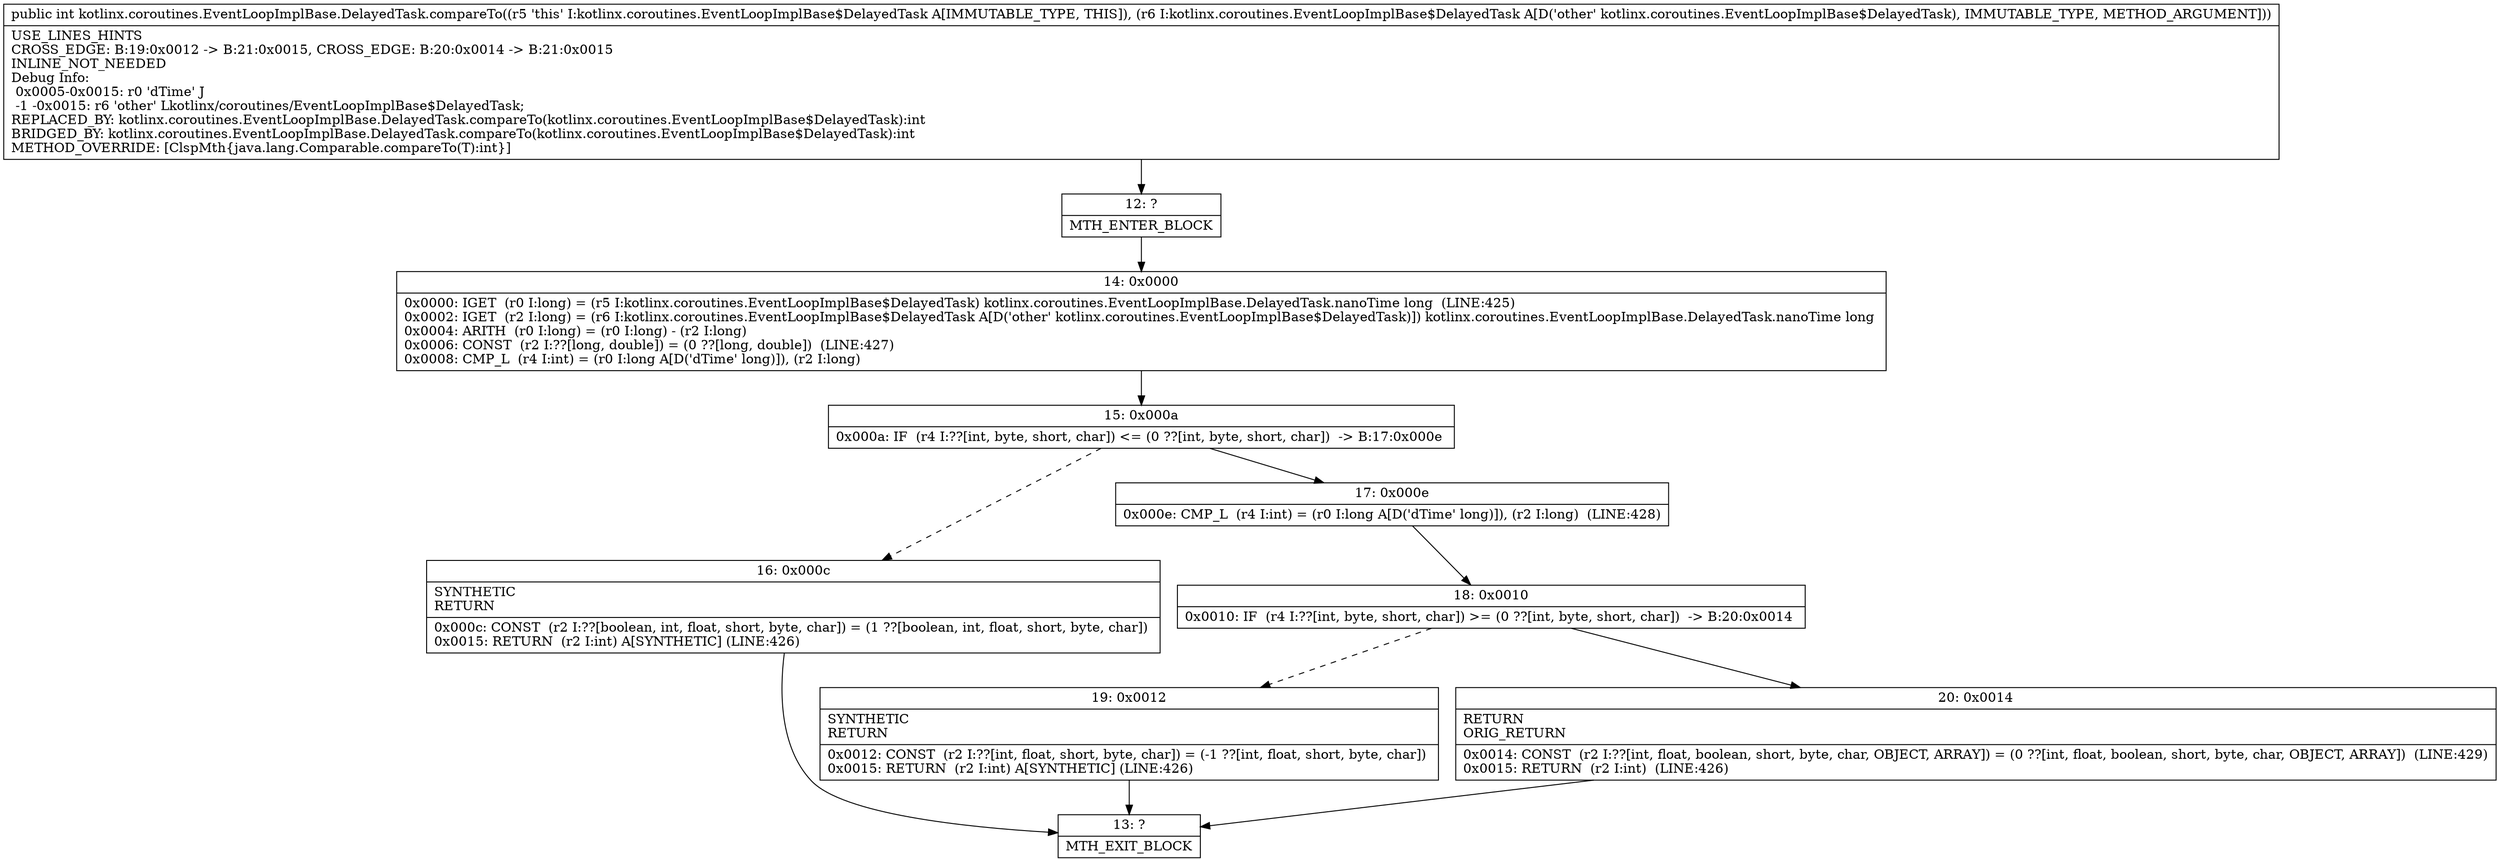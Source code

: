 digraph "CFG forkotlinx.coroutines.EventLoopImplBase.DelayedTask.compareTo(Lkotlinx\/coroutines\/EventLoopImplBase$DelayedTask;)I" {
Node_12 [shape=record,label="{12\:\ ?|MTH_ENTER_BLOCK\l}"];
Node_14 [shape=record,label="{14\:\ 0x0000|0x0000: IGET  (r0 I:long) = (r5 I:kotlinx.coroutines.EventLoopImplBase$DelayedTask) kotlinx.coroutines.EventLoopImplBase.DelayedTask.nanoTime long  (LINE:425)\l0x0002: IGET  (r2 I:long) = (r6 I:kotlinx.coroutines.EventLoopImplBase$DelayedTask A[D('other' kotlinx.coroutines.EventLoopImplBase$DelayedTask)]) kotlinx.coroutines.EventLoopImplBase.DelayedTask.nanoTime long \l0x0004: ARITH  (r0 I:long) = (r0 I:long) \- (r2 I:long) \l0x0006: CONST  (r2 I:??[long, double]) = (0 ??[long, double])  (LINE:427)\l0x0008: CMP_L  (r4 I:int) = (r0 I:long A[D('dTime' long)]), (r2 I:long) \l}"];
Node_15 [shape=record,label="{15\:\ 0x000a|0x000a: IF  (r4 I:??[int, byte, short, char]) \<= (0 ??[int, byte, short, char])  \-\> B:17:0x000e \l}"];
Node_16 [shape=record,label="{16\:\ 0x000c|SYNTHETIC\lRETURN\l|0x000c: CONST  (r2 I:??[boolean, int, float, short, byte, char]) = (1 ??[boolean, int, float, short, byte, char]) \l0x0015: RETURN  (r2 I:int) A[SYNTHETIC] (LINE:426)\l}"];
Node_13 [shape=record,label="{13\:\ ?|MTH_EXIT_BLOCK\l}"];
Node_17 [shape=record,label="{17\:\ 0x000e|0x000e: CMP_L  (r4 I:int) = (r0 I:long A[D('dTime' long)]), (r2 I:long)  (LINE:428)\l}"];
Node_18 [shape=record,label="{18\:\ 0x0010|0x0010: IF  (r4 I:??[int, byte, short, char]) \>= (0 ??[int, byte, short, char])  \-\> B:20:0x0014 \l}"];
Node_19 [shape=record,label="{19\:\ 0x0012|SYNTHETIC\lRETURN\l|0x0012: CONST  (r2 I:??[int, float, short, byte, char]) = (\-1 ??[int, float, short, byte, char]) \l0x0015: RETURN  (r2 I:int) A[SYNTHETIC] (LINE:426)\l}"];
Node_20 [shape=record,label="{20\:\ 0x0014|RETURN\lORIG_RETURN\l|0x0014: CONST  (r2 I:??[int, float, boolean, short, byte, char, OBJECT, ARRAY]) = (0 ??[int, float, boolean, short, byte, char, OBJECT, ARRAY])  (LINE:429)\l0x0015: RETURN  (r2 I:int)  (LINE:426)\l}"];
MethodNode[shape=record,label="{public int kotlinx.coroutines.EventLoopImplBase.DelayedTask.compareTo((r5 'this' I:kotlinx.coroutines.EventLoopImplBase$DelayedTask A[IMMUTABLE_TYPE, THIS]), (r6 I:kotlinx.coroutines.EventLoopImplBase$DelayedTask A[D('other' kotlinx.coroutines.EventLoopImplBase$DelayedTask), IMMUTABLE_TYPE, METHOD_ARGUMENT]))  | USE_LINES_HINTS\lCROSS_EDGE: B:19:0x0012 \-\> B:21:0x0015, CROSS_EDGE: B:20:0x0014 \-\> B:21:0x0015\lINLINE_NOT_NEEDED\lDebug Info:\l  0x0005\-0x0015: r0 'dTime' J\l  \-1 \-0x0015: r6 'other' Lkotlinx\/coroutines\/EventLoopImplBase$DelayedTask;\lREPLACED_BY: kotlinx.coroutines.EventLoopImplBase.DelayedTask.compareTo(kotlinx.coroutines.EventLoopImplBase$DelayedTask):int\lBRIDGED_BY: kotlinx.coroutines.EventLoopImplBase.DelayedTask.compareTo(kotlinx.coroutines.EventLoopImplBase$DelayedTask):int\lMETHOD_OVERRIDE: [ClspMth\{java.lang.Comparable.compareTo(T):int\}]\l}"];
MethodNode -> Node_12;Node_12 -> Node_14;
Node_14 -> Node_15;
Node_15 -> Node_16[style=dashed];
Node_15 -> Node_17;
Node_16 -> Node_13;
Node_17 -> Node_18;
Node_18 -> Node_19[style=dashed];
Node_18 -> Node_20;
Node_19 -> Node_13;
Node_20 -> Node_13;
}

